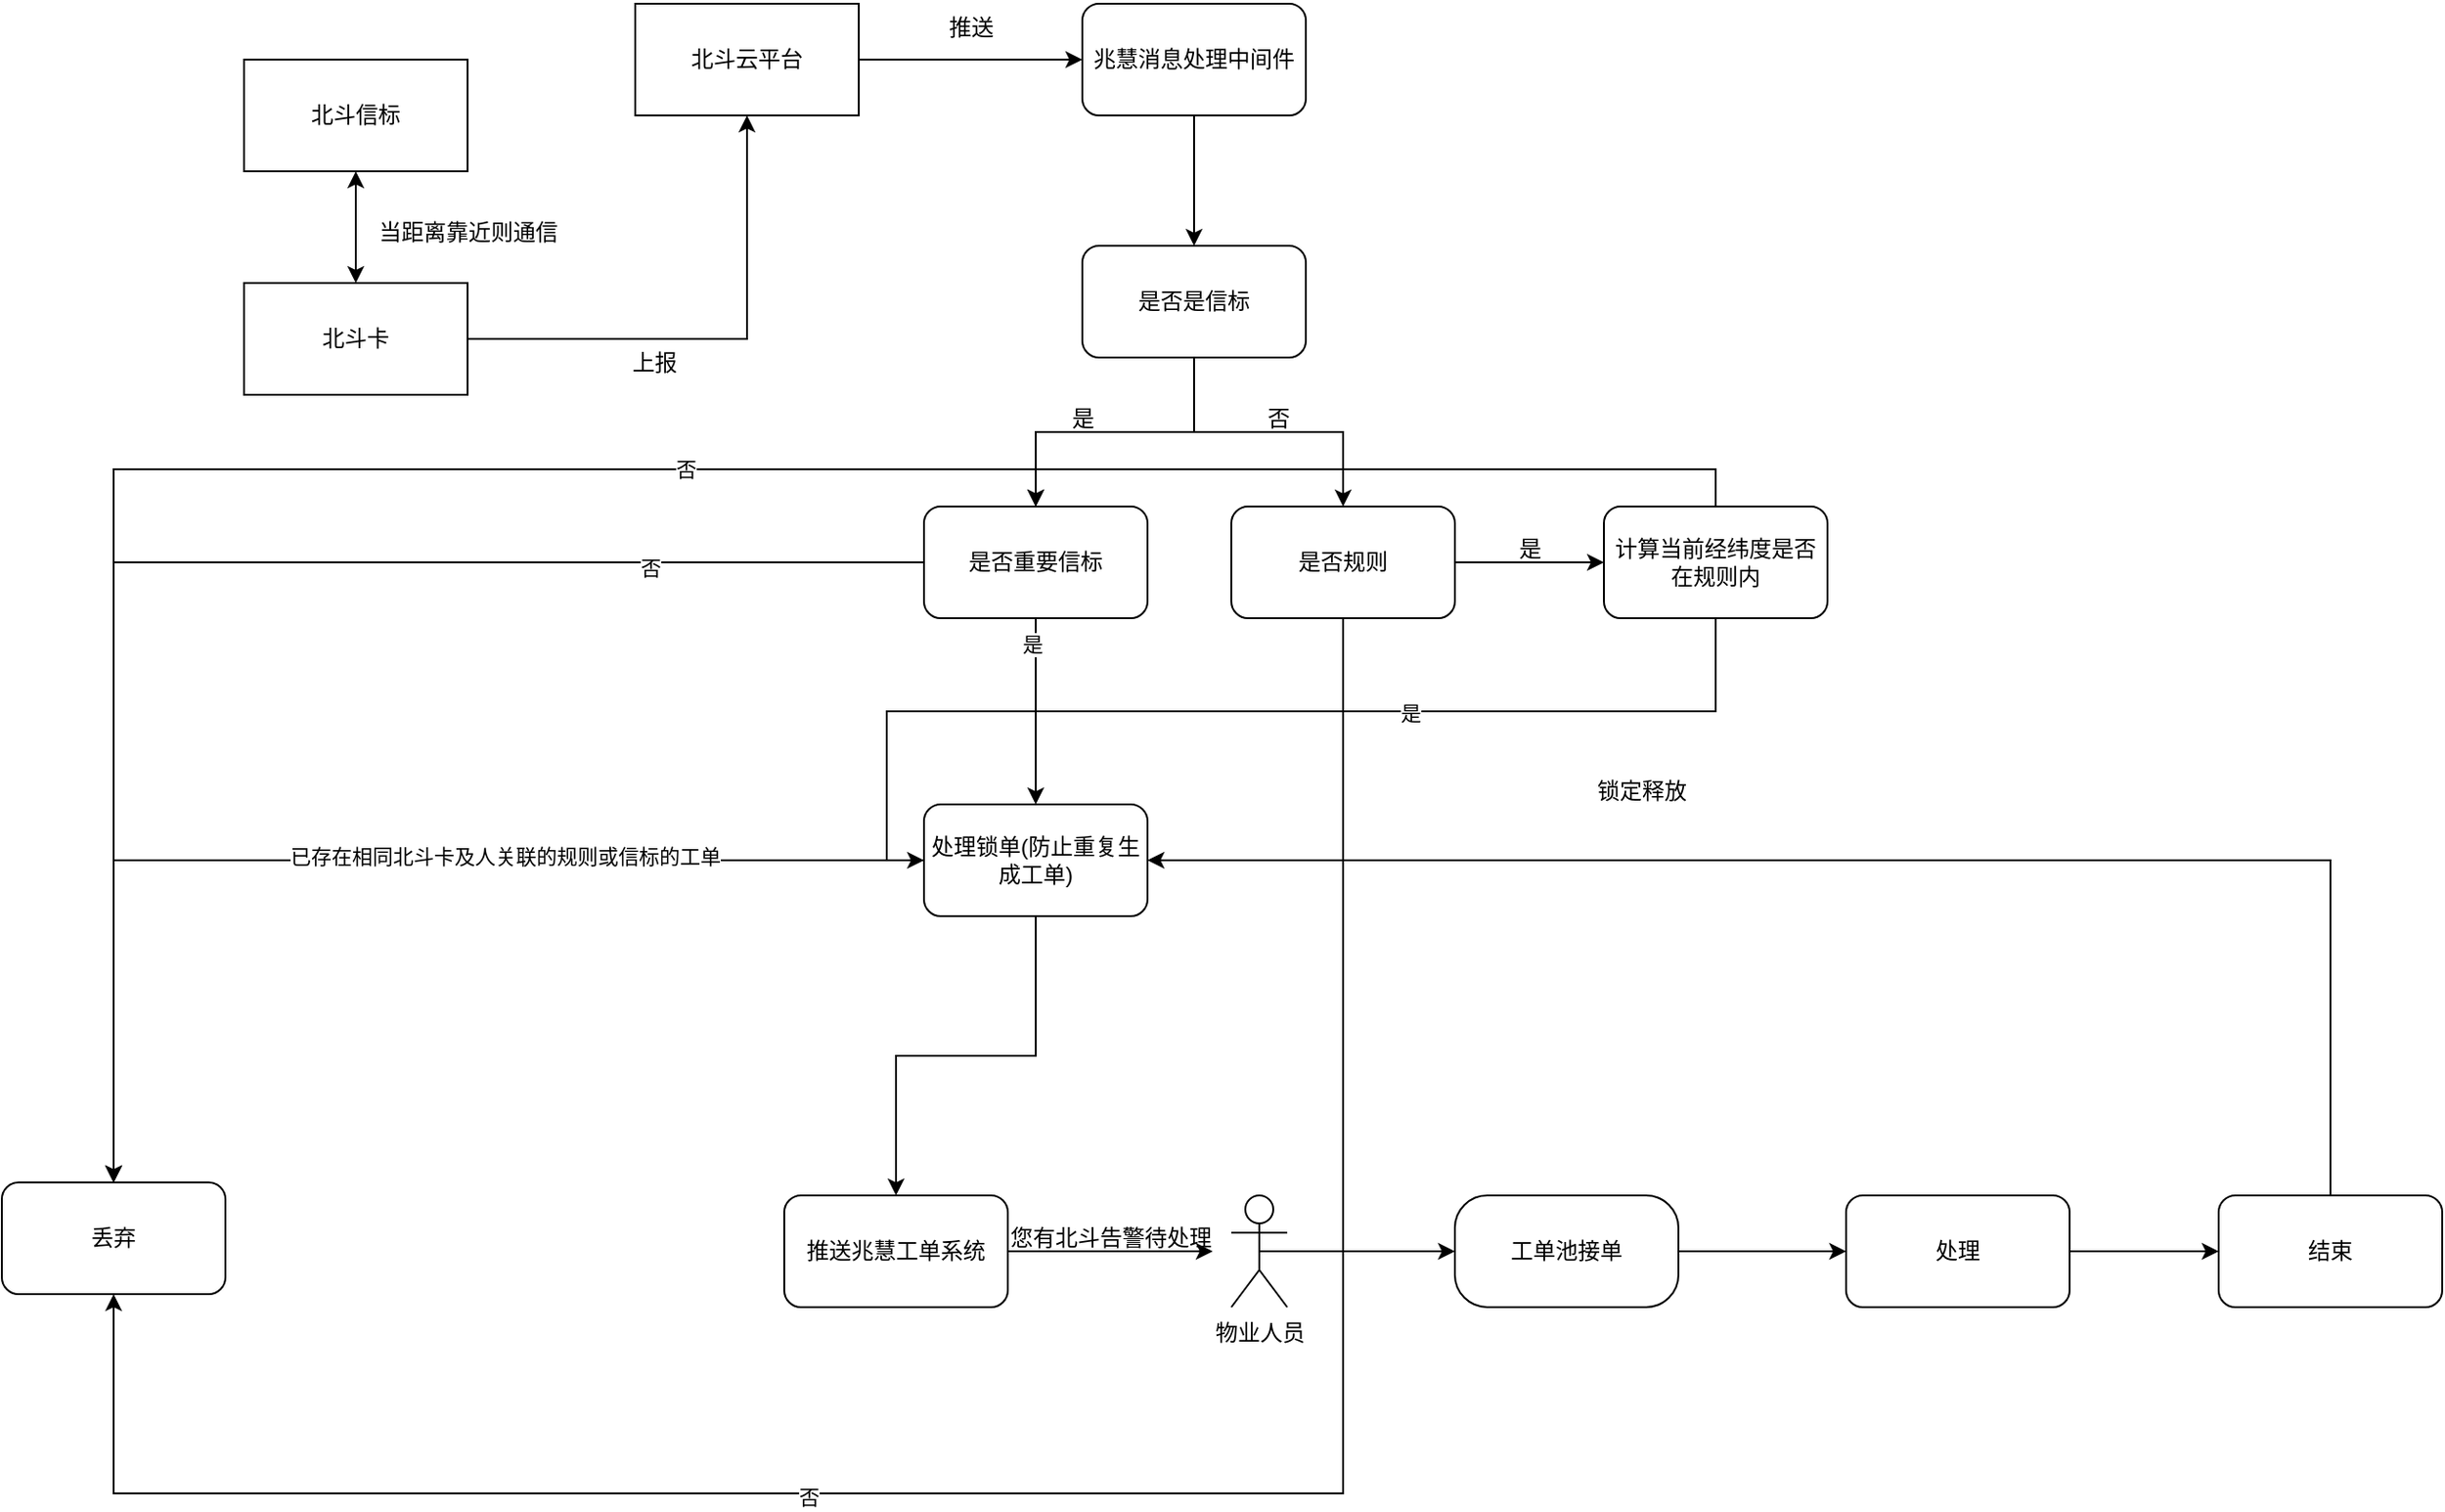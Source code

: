 <mxfile version="24.2.5" type="github">
  <diagram name="第 1 页" id="hnczVXriIx3awyhciicC">
    <mxGraphModel dx="1306" dy="801" grid="1" gridSize="10" guides="1" tooltips="1" connect="1" arrows="1" fold="1" page="1" pageScale="1" pageWidth="827" pageHeight="1169" math="0" shadow="0">
      <root>
        <mxCell id="0" />
        <mxCell id="1" parent="0" />
        <mxCell id="DnWxmU9R367m6Nypd1nd-1" value="北斗信标" style="rounded=0;whiteSpace=wrap;html=1;" vertex="1" parent="1">
          <mxGeometry x="180" y="250" width="120" height="60" as="geometry" />
        </mxCell>
        <mxCell id="DnWxmU9R367m6Nypd1nd-6" style="edgeStyle=orthogonalEdgeStyle;rounded=0;orthogonalLoop=1;jettySize=auto;html=1;exitX=1;exitY=0.5;exitDx=0;exitDy=0;entryX=0.5;entryY=1;entryDx=0;entryDy=0;" edge="1" parent="1" source="DnWxmU9R367m6Nypd1nd-2" target="DnWxmU9R367m6Nypd1nd-5">
          <mxGeometry relative="1" as="geometry" />
        </mxCell>
        <mxCell id="DnWxmU9R367m6Nypd1nd-2" value="北斗卡" style="rounded=0;whiteSpace=wrap;html=1;" vertex="1" parent="1">
          <mxGeometry x="180" y="370" width="120" height="60" as="geometry" />
        </mxCell>
        <mxCell id="DnWxmU9R367m6Nypd1nd-3" value="" style="endArrow=classic;startArrow=classic;html=1;rounded=0;entryX=0.5;entryY=1;entryDx=0;entryDy=0;" edge="1" parent="1" target="DnWxmU9R367m6Nypd1nd-1">
          <mxGeometry width="50" height="50" relative="1" as="geometry">
            <mxPoint x="240" y="370" as="sourcePoint" />
            <mxPoint x="290" y="320" as="targetPoint" />
          </mxGeometry>
        </mxCell>
        <mxCell id="DnWxmU9R367m6Nypd1nd-4" value="当距离靠近则通信" style="text;html=1;align=center;verticalAlign=middle;resizable=0;points=[];autosize=1;strokeColor=none;fillColor=none;" vertex="1" parent="1">
          <mxGeometry x="240" y="328" width="120" height="30" as="geometry" />
        </mxCell>
        <mxCell id="DnWxmU9R367m6Nypd1nd-8" style="edgeStyle=orthogonalEdgeStyle;rounded=0;orthogonalLoop=1;jettySize=auto;html=1;exitX=1;exitY=0.5;exitDx=0;exitDy=0;entryX=0;entryY=0.5;entryDx=0;entryDy=0;" edge="1" parent="1" source="DnWxmU9R367m6Nypd1nd-5" target="DnWxmU9R367m6Nypd1nd-9">
          <mxGeometry relative="1" as="geometry">
            <mxPoint x="570" y="250" as="targetPoint" />
          </mxGeometry>
        </mxCell>
        <mxCell id="DnWxmU9R367m6Nypd1nd-5" value="北斗云平台" style="rounded=0;whiteSpace=wrap;html=1;" vertex="1" parent="1">
          <mxGeometry x="390" y="220" width="120" height="60" as="geometry" />
        </mxCell>
        <mxCell id="DnWxmU9R367m6Nypd1nd-7" value="上报" style="text;html=1;align=center;verticalAlign=middle;resizable=0;points=[];autosize=1;strokeColor=none;fillColor=none;" vertex="1" parent="1">
          <mxGeometry x="375" y="398" width="50" height="30" as="geometry" />
        </mxCell>
        <mxCell id="DnWxmU9R367m6Nypd1nd-12" style="edgeStyle=orthogonalEdgeStyle;rounded=0;orthogonalLoop=1;jettySize=auto;html=1;exitX=0.5;exitY=1;exitDx=0;exitDy=0;" edge="1" parent="1" source="DnWxmU9R367m6Nypd1nd-9">
          <mxGeometry relative="1" as="geometry">
            <mxPoint x="690" y="350" as="targetPoint" />
          </mxGeometry>
        </mxCell>
        <mxCell id="DnWxmU9R367m6Nypd1nd-9" value="兆慧消息处理中间件" style="rounded=1;whiteSpace=wrap;html=1;" vertex="1" parent="1">
          <mxGeometry x="630" y="220" width="120" height="60" as="geometry" />
        </mxCell>
        <mxCell id="DnWxmU9R367m6Nypd1nd-10" value="推送" style="text;html=1;align=center;verticalAlign=middle;resizable=0;points=[];autosize=1;strokeColor=none;fillColor=none;" vertex="1" parent="1">
          <mxGeometry x="545" y="218" width="50" height="30" as="geometry" />
        </mxCell>
        <mxCell id="DnWxmU9R367m6Nypd1nd-14" style="edgeStyle=orthogonalEdgeStyle;rounded=0;orthogonalLoop=1;jettySize=auto;html=1;exitX=0.5;exitY=1;exitDx=0;exitDy=0;" edge="1" parent="1" source="DnWxmU9R367m6Nypd1nd-13" target="DnWxmU9R367m6Nypd1nd-15">
          <mxGeometry relative="1" as="geometry">
            <mxPoint x="690" y="470" as="targetPoint" />
          </mxGeometry>
        </mxCell>
        <mxCell id="DnWxmU9R367m6Nypd1nd-36" value="" style="edgeStyle=orthogonalEdgeStyle;rounded=0;orthogonalLoop=1;jettySize=auto;html=1;" edge="1" parent="1" source="DnWxmU9R367m6Nypd1nd-13" target="DnWxmU9R367m6Nypd1nd-15">
          <mxGeometry relative="1" as="geometry" />
        </mxCell>
        <mxCell id="DnWxmU9R367m6Nypd1nd-39" style="edgeStyle=orthogonalEdgeStyle;rounded=0;orthogonalLoop=1;jettySize=auto;html=1;exitX=0.5;exitY=1;exitDx=0;exitDy=0;" edge="1" parent="1" source="DnWxmU9R367m6Nypd1nd-13" target="DnWxmU9R367m6Nypd1nd-38">
          <mxGeometry relative="1" as="geometry" />
        </mxCell>
        <mxCell id="DnWxmU9R367m6Nypd1nd-13" value="是否是信标" style="rounded=1;whiteSpace=wrap;html=1;" vertex="1" parent="1">
          <mxGeometry x="630" y="350" width="120" height="60" as="geometry" />
        </mxCell>
        <mxCell id="DnWxmU9R367m6Nypd1nd-18" value="" style="edgeStyle=orthogonalEdgeStyle;rounded=0;orthogonalLoop=1;jettySize=auto;html=1;" edge="1" parent="1" source="DnWxmU9R367m6Nypd1nd-15" target="DnWxmU9R367m6Nypd1nd-17">
          <mxGeometry relative="1" as="geometry" />
        </mxCell>
        <mxCell id="DnWxmU9R367m6Nypd1nd-56" value="是" style="edgeLabel;html=1;align=center;verticalAlign=middle;resizable=0;points=[];" vertex="1" connectable="0" parent="DnWxmU9R367m6Nypd1nd-18">
          <mxGeometry x="-0.733" y="-2" relative="1" as="geometry">
            <mxPoint as="offset" />
          </mxGeometry>
        </mxCell>
        <mxCell id="DnWxmU9R367m6Nypd1nd-47" style="edgeStyle=orthogonalEdgeStyle;rounded=0;orthogonalLoop=1;jettySize=auto;html=1;exitX=0;exitY=0.5;exitDx=0;exitDy=0;entryX=0.5;entryY=0;entryDx=0;entryDy=0;" edge="1" parent="1" source="DnWxmU9R367m6Nypd1nd-15" target="DnWxmU9R367m6Nypd1nd-45">
          <mxGeometry relative="1" as="geometry" />
        </mxCell>
        <mxCell id="DnWxmU9R367m6Nypd1nd-48" value="否" style="edgeLabel;html=1;align=center;verticalAlign=middle;resizable=0;points=[];" vertex="1" connectable="0" parent="DnWxmU9R367m6Nypd1nd-47">
          <mxGeometry x="-0.613" y="3" relative="1" as="geometry">
            <mxPoint x="1" as="offset" />
          </mxGeometry>
        </mxCell>
        <mxCell id="DnWxmU9R367m6Nypd1nd-15" value="是否重要信标" style="rounded=1;whiteSpace=wrap;html=1;" vertex="1" parent="1">
          <mxGeometry x="545" y="490" width="120" height="60" as="geometry" />
        </mxCell>
        <mxCell id="DnWxmU9R367m6Nypd1nd-16" value="是" style="text;html=1;align=center;verticalAlign=middle;resizable=0;points=[];autosize=1;strokeColor=none;fillColor=none;" vertex="1" parent="1">
          <mxGeometry x="610" y="428" width="40" height="30" as="geometry" />
        </mxCell>
        <mxCell id="DnWxmU9R367m6Nypd1nd-19" style="edgeStyle=orthogonalEdgeStyle;rounded=0;orthogonalLoop=1;jettySize=auto;html=1;exitX=0.5;exitY=1;exitDx=0;exitDy=0;" edge="1" parent="1" source="DnWxmU9R367m6Nypd1nd-17" target="DnWxmU9R367m6Nypd1nd-21">
          <mxGeometry relative="1" as="geometry">
            <mxPoint x="540" y="730" as="targetPoint" />
          </mxGeometry>
        </mxCell>
        <mxCell id="DnWxmU9R367m6Nypd1nd-58" style="edgeStyle=orthogonalEdgeStyle;rounded=0;orthogonalLoop=1;jettySize=auto;html=1;exitX=0;exitY=0.5;exitDx=0;exitDy=0;" edge="1" parent="1" source="DnWxmU9R367m6Nypd1nd-17" target="DnWxmU9R367m6Nypd1nd-45">
          <mxGeometry relative="1" as="geometry" />
        </mxCell>
        <mxCell id="DnWxmU9R367m6Nypd1nd-59" value="已存在相同北斗卡及人关联的规则或信标的工单" style="edgeLabel;html=1;align=center;verticalAlign=middle;resizable=0;points=[];" vertex="1" connectable="0" parent="DnWxmU9R367m6Nypd1nd-58">
          <mxGeometry x="-0.255" y="-2" relative="1" as="geometry">
            <mxPoint x="1" as="offset" />
          </mxGeometry>
        </mxCell>
        <mxCell id="DnWxmU9R367m6Nypd1nd-17" value="处理锁单(防止重复生成工单)" style="whiteSpace=wrap;html=1;rounded=1;" vertex="1" parent="1">
          <mxGeometry x="545" y="650" width="120" height="60" as="geometry" />
        </mxCell>
        <mxCell id="DnWxmU9R367m6Nypd1nd-23" style="edgeStyle=orthogonalEdgeStyle;rounded=0;orthogonalLoop=1;jettySize=auto;html=1;exitX=1;exitY=0.5;exitDx=0;exitDy=0;" edge="1" parent="1" source="DnWxmU9R367m6Nypd1nd-21">
          <mxGeometry relative="1" as="geometry">
            <mxPoint x="700" y="890" as="targetPoint" />
          </mxGeometry>
        </mxCell>
        <mxCell id="DnWxmU9R367m6Nypd1nd-21" value="推送兆慧工单系统" style="rounded=1;whiteSpace=wrap;html=1;" vertex="1" parent="1">
          <mxGeometry x="470" y="860" width="120" height="60" as="geometry" />
        </mxCell>
        <mxCell id="DnWxmU9R367m6Nypd1nd-28" style="edgeStyle=orthogonalEdgeStyle;rounded=0;orthogonalLoop=1;jettySize=auto;html=1;exitX=0.5;exitY=0.5;exitDx=0;exitDy=0;exitPerimeter=0;entryX=0;entryY=0.5;entryDx=0;entryDy=0;" edge="1" parent="1" source="DnWxmU9R367m6Nypd1nd-24" target="DnWxmU9R367m6Nypd1nd-27">
          <mxGeometry relative="1" as="geometry" />
        </mxCell>
        <mxCell id="DnWxmU9R367m6Nypd1nd-24" value="物业人员" style="shape=umlActor;verticalLabelPosition=bottom;verticalAlign=top;html=1;outlineConnect=0;" vertex="1" parent="1">
          <mxGeometry x="710" y="860" width="30" height="60" as="geometry" />
        </mxCell>
        <mxCell id="DnWxmU9R367m6Nypd1nd-26" value="您有北斗告警待处理" style="text;html=1;align=center;verticalAlign=middle;resizable=0;points=[];autosize=1;strokeColor=none;fillColor=none;" vertex="1" parent="1">
          <mxGeometry x="580" y="868" width="130" height="30" as="geometry" />
        </mxCell>
        <mxCell id="DnWxmU9R367m6Nypd1nd-30" style="edgeStyle=orthogonalEdgeStyle;rounded=0;orthogonalLoop=1;jettySize=auto;html=1;exitX=1;exitY=0.5;exitDx=0;exitDy=0;" edge="1" parent="1" source="DnWxmU9R367m6Nypd1nd-27">
          <mxGeometry relative="1" as="geometry">
            <mxPoint x="1040" y="890" as="targetPoint" />
          </mxGeometry>
        </mxCell>
        <mxCell id="DnWxmU9R367m6Nypd1nd-27" value="工单池接单" style="rounded=1;whiteSpace=wrap;html=1;arcSize=29;" vertex="1" parent="1">
          <mxGeometry x="830" y="860" width="120" height="60" as="geometry" />
        </mxCell>
        <mxCell id="DnWxmU9R367m6Nypd1nd-33" style="edgeStyle=orthogonalEdgeStyle;rounded=0;orthogonalLoop=1;jettySize=auto;html=1;exitX=1;exitY=0.5;exitDx=0;exitDy=0;entryX=0;entryY=0.5;entryDx=0;entryDy=0;" edge="1" parent="1" source="DnWxmU9R367m6Nypd1nd-31" target="DnWxmU9R367m6Nypd1nd-32">
          <mxGeometry relative="1" as="geometry" />
        </mxCell>
        <mxCell id="DnWxmU9R367m6Nypd1nd-31" value="处理" style="rounded=1;whiteSpace=wrap;html=1;" vertex="1" parent="1">
          <mxGeometry x="1040" y="860" width="120" height="60" as="geometry" />
        </mxCell>
        <mxCell id="DnWxmU9R367m6Nypd1nd-34" style="edgeStyle=orthogonalEdgeStyle;rounded=0;orthogonalLoop=1;jettySize=auto;html=1;exitX=0.5;exitY=0;exitDx=0;exitDy=0;entryX=1;entryY=0.5;entryDx=0;entryDy=0;" edge="1" parent="1" source="DnWxmU9R367m6Nypd1nd-32" target="DnWxmU9R367m6Nypd1nd-17">
          <mxGeometry relative="1" as="geometry" />
        </mxCell>
        <mxCell id="DnWxmU9R367m6Nypd1nd-32" value="结束" style="rounded=1;whiteSpace=wrap;html=1;" vertex="1" parent="1">
          <mxGeometry x="1240" y="860" width="120" height="60" as="geometry" />
        </mxCell>
        <mxCell id="DnWxmU9R367m6Nypd1nd-35" value="锁定释放" style="text;html=1;align=center;verticalAlign=middle;resizable=0;points=[];autosize=1;strokeColor=none;fillColor=none;" vertex="1" parent="1">
          <mxGeometry x="895" y="628" width="70" height="30" as="geometry" />
        </mxCell>
        <mxCell id="DnWxmU9R367m6Nypd1nd-42" value="" style="edgeStyle=orthogonalEdgeStyle;rounded=0;orthogonalLoop=1;jettySize=auto;html=1;" edge="1" parent="1" source="DnWxmU9R367m6Nypd1nd-38" target="DnWxmU9R367m6Nypd1nd-41">
          <mxGeometry relative="1" as="geometry" />
        </mxCell>
        <mxCell id="DnWxmU9R367m6Nypd1nd-61" style="edgeStyle=orthogonalEdgeStyle;rounded=0;orthogonalLoop=1;jettySize=auto;html=1;exitX=0.5;exitY=1;exitDx=0;exitDy=0;" edge="1" parent="1" source="DnWxmU9R367m6Nypd1nd-38" target="DnWxmU9R367m6Nypd1nd-45">
          <mxGeometry relative="1" as="geometry">
            <Array as="points">
              <mxPoint x="770" y="1020" />
              <mxPoint x="110" y="1020" />
            </Array>
          </mxGeometry>
        </mxCell>
        <mxCell id="DnWxmU9R367m6Nypd1nd-62" value="否" style="edgeLabel;html=1;align=center;verticalAlign=middle;resizable=0;points=[];" vertex="1" connectable="0" parent="DnWxmU9R367m6Nypd1nd-61">
          <mxGeometry x="0.226" y="2" relative="1" as="geometry">
            <mxPoint x="1" as="offset" />
          </mxGeometry>
        </mxCell>
        <mxCell id="DnWxmU9R367m6Nypd1nd-38" value="是否规则" style="rounded=1;whiteSpace=wrap;html=1;" vertex="1" parent="1">
          <mxGeometry x="710" y="490" width="120" height="60" as="geometry" />
        </mxCell>
        <mxCell id="DnWxmU9R367m6Nypd1nd-40" value="否" style="text;html=1;align=center;verticalAlign=middle;resizable=0;points=[];autosize=1;strokeColor=none;fillColor=none;" vertex="1" parent="1">
          <mxGeometry x="715" y="428" width="40" height="30" as="geometry" />
        </mxCell>
        <mxCell id="DnWxmU9R367m6Nypd1nd-52" style="edgeStyle=orthogonalEdgeStyle;rounded=0;orthogonalLoop=1;jettySize=auto;html=1;exitX=0.5;exitY=1;exitDx=0;exitDy=0;entryX=0;entryY=0.5;entryDx=0;entryDy=0;" edge="1" parent="1" source="DnWxmU9R367m6Nypd1nd-41" target="DnWxmU9R367m6Nypd1nd-17">
          <mxGeometry relative="1" as="geometry" />
        </mxCell>
        <mxCell id="DnWxmU9R367m6Nypd1nd-53" value="是" style="edgeLabel;html=1;align=center;verticalAlign=middle;resizable=0;points=[];" vertex="1" connectable="0" parent="DnWxmU9R367m6Nypd1nd-52">
          <mxGeometry x="-0.281" y="1" relative="1" as="geometry">
            <mxPoint as="offset" />
          </mxGeometry>
        </mxCell>
        <mxCell id="DnWxmU9R367m6Nypd1nd-54" style="edgeStyle=orthogonalEdgeStyle;rounded=0;orthogonalLoop=1;jettySize=auto;html=1;exitX=0.5;exitY=0;exitDx=0;exitDy=0;" edge="1" parent="1" source="DnWxmU9R367m6Nypd1nd-41" target="DnWxmU9R367m6Nypd1nd-45">
          <mxGeometry relative="1" as="geometry" />
        </mxCell>
        <mxCell id="DnWxmU9R367m6Nypd1nd-55" value="否" style="edgeLabel;html=1;align=center;verticalAlign=middle;resizable=0;points=[];" vertex="1" connectable="0" parent="DnWxmU9R367m6Nypd1nd-54">
          <mxGeometry x="-0.09" relative="1" as="geometry">
            <mxPoint x="1" as="offset" />
          </mxGeometry>
        </mxCell>
        <mxCell id="DnWxmU9R367m6Nypd1nd-41" value="计算当前经纬度是否在规则内" style="whiteSpace=wrap;html=1;rounded=1;" vertex="1" parent="1">
          <mxGeometry x="910" y="490" width="120" height="60" as="geometry" />
        </mxCell>
        <mxCell id="DnWxmU9R367m6Nypd1nd-43" value="是" style="text;html=1;align=center;verticalAlign=middle;resizable=0;points=[];autosize=1;strokeColor=none;fillColor=none;" vertex="1" parent="1">
          <mxGeometry x="850" y="498" width="40" height="30" as="geometry" />
        </mxCell>
        <mxCell id="DnWxmU9R367m6Nypd1nd-45" value="丢弃" style="rounded=1;whiteSpace=wrap;html=1;" vertex="1" parent="1">
          <mxGeometry x="50" y="853" width="120" height="60" as="geometry" />
        </mxCell>
        <mxCell id="DnWxmU9R367m6Nypd1nd-60" style="edgeStyle=orthogonalEdgeStyle;rounded=0;orthogonalLoop=1;jettySize=auto;html=1;exitX=0.5;exitY=1;exitDx=0;exitDy=0;" edge="1" parent="1" source="DnWxmU9R367m6Nypd1nd-38" target="DnWxmU9R367m6Nypd1nd-38">
          <mxGeometry relative="1" as="geometry" />
        </mxCell>
      </root>
    </mxGraphModel>
  </diagram>
</mxfile>
